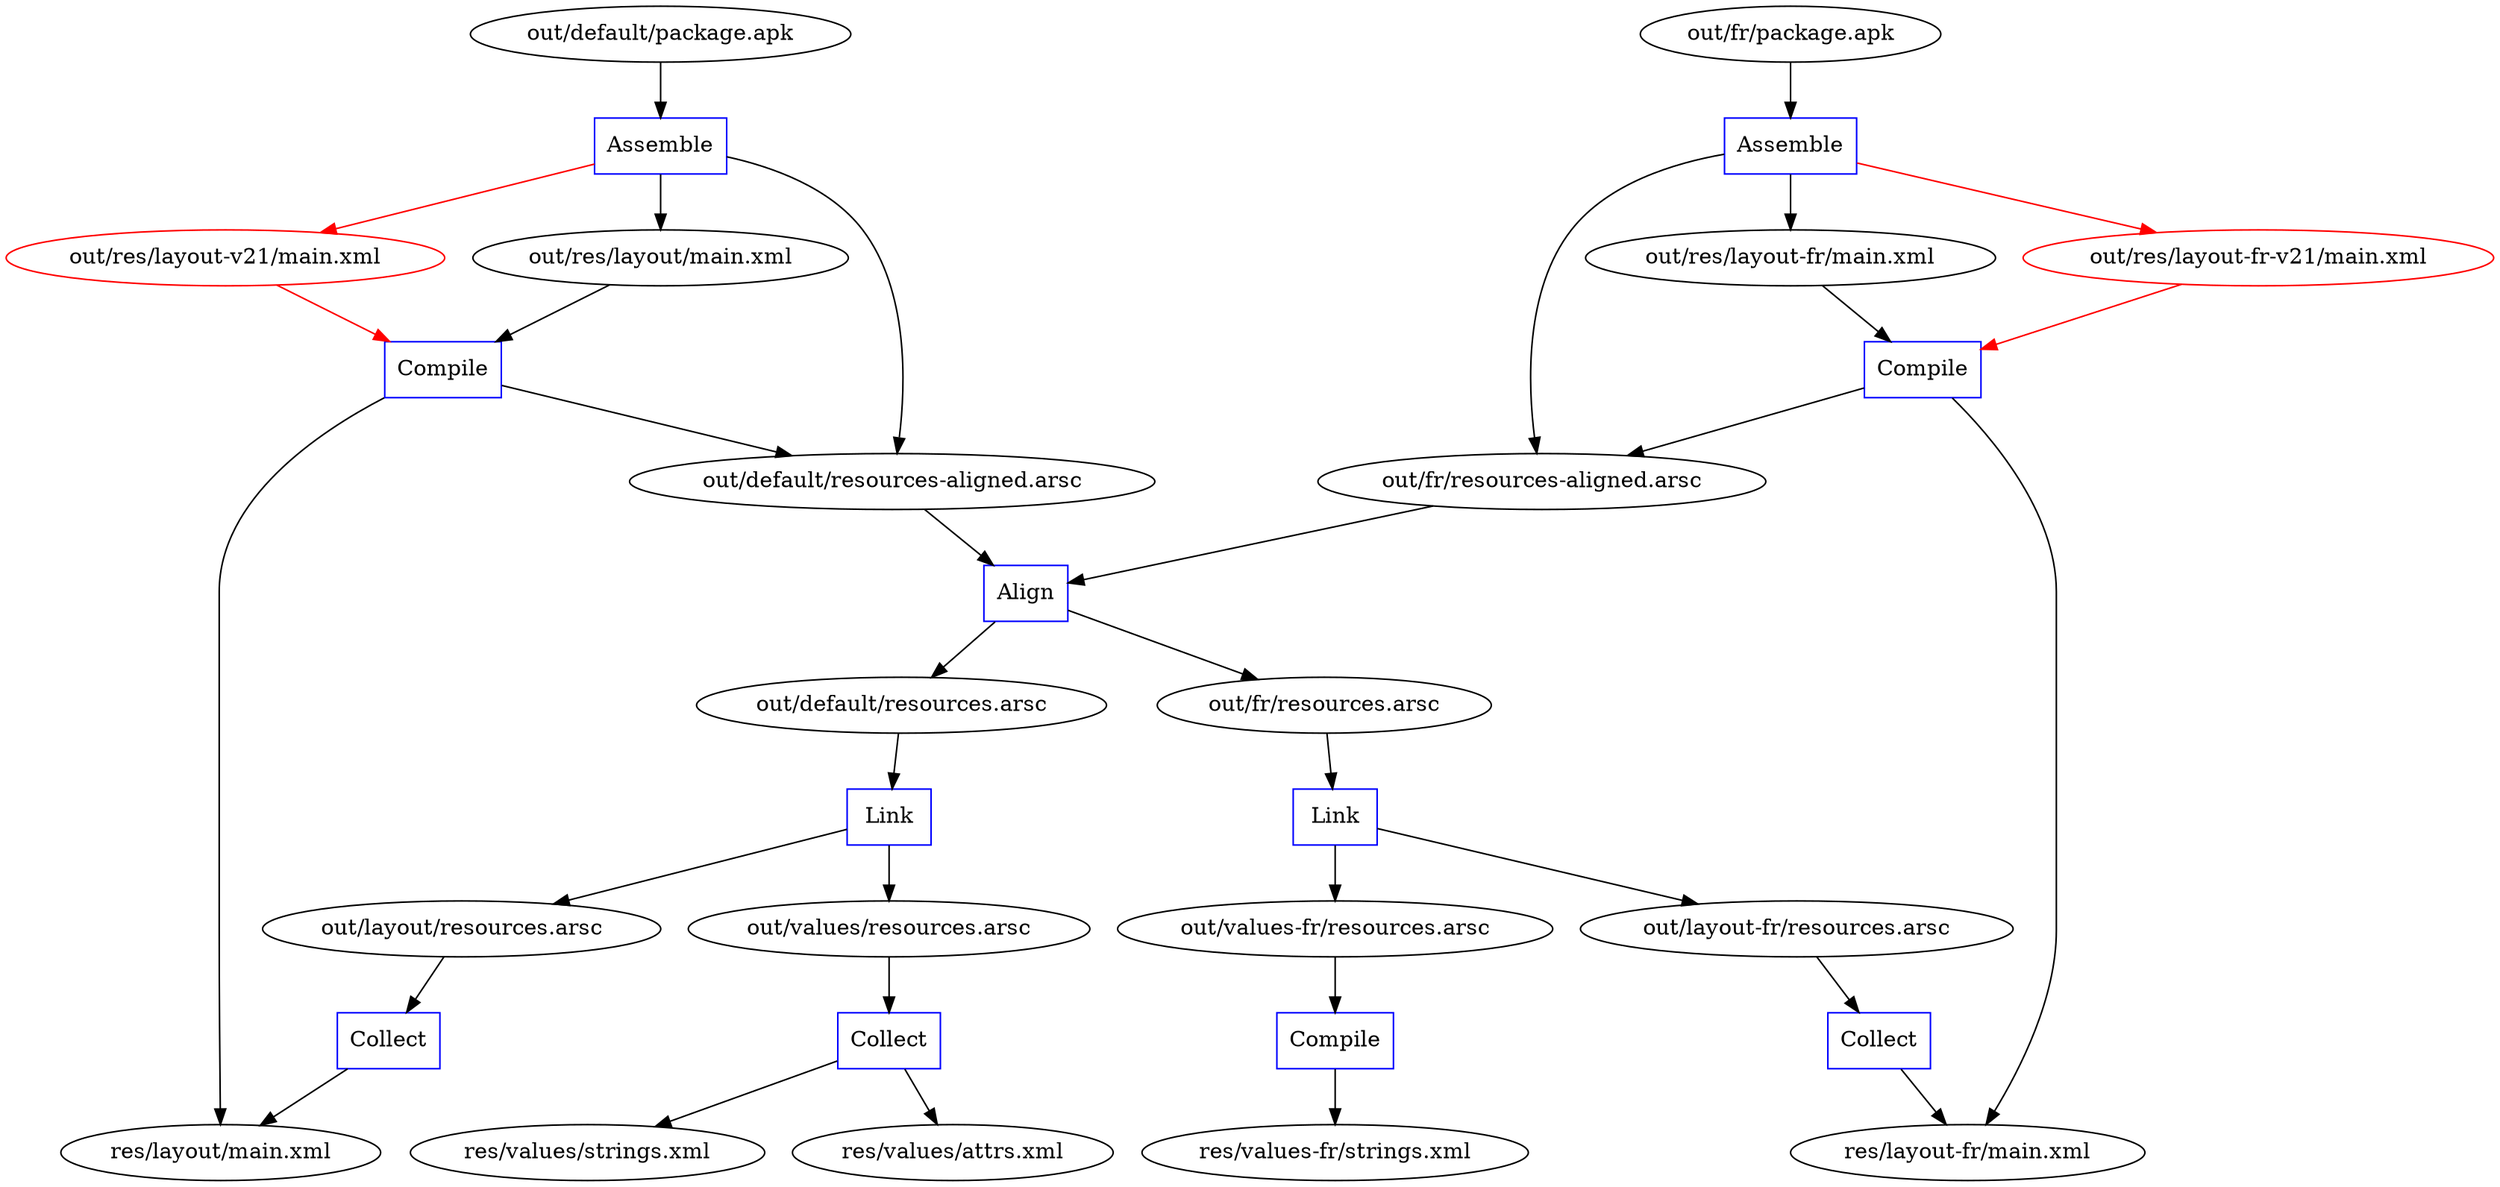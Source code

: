 digraph aapt {
    out_package [label="out/default/package.apk"];
    out_fr_package [label="out/fr/package.apk"];
    out_table_aligned [label="out/default/resources-aligned.arsc"];
    out_table_fr_aligned [label="out/fr/resources-aligned.arsc"];
    out_res_layout_main_xml [label="out/res/layout/main.xml"];
    out_res_layout_v21_main_xml [color=red,label="out/res/layout-v21/main.xml"];
    out_res_layout_fr_main_xml [label="out/res/layout-fr/main.xml"];
    out_res_layout_fr_v21_main_xml [color=red,label="out/res/layout-fr-v21/main.xml"];
    out_table [label="out/default/resources.arsc"];
    out_fr_table [label="out/fr/resources.arsc"];
    out_values_table [label="out/values/resources.arsc"];
    out_layout_table [label="out/layout/resources.arsc"];
    out_values_fr_table [label="out/values-fr/resources.arsc"];
    out_layout_fr_table [label="out/layout-fr/resources.arsc"];
    res_values_strings_xml [label="res/values/strings.xml"];
    res_values_attrs_xml [label="res/values/attrs.xml"];
    res_layout_main_xml [label="res/layout/main.xml"];
    res_layout_fr_main_xml [label="res/layout-fr/main.xml"];
    res_values_fr_strings_xml [label="res/values-fr/strings.xml"];

    out_package -> package_default;
    out_fr_package -> package_fr;

    package_default [shape=box,label="Assemble",color=blue];
    package_default -> out_table_aligned;
    package_default -> out_res_layout_main_xml;
    package_default -> out_res_layout_v21_main_xml [color=red];

    package_fr [shape=box,label="Assemble",color=blue];
    package_fr -> out_table_fr_aligned;
    package_fr -> out_res_layout_fr_main_xml;
    package_fr -> out_res_layout_fr_v21_main_xml [color=red];

    out_table_aligned -> align_tables;
    out_table_fr_aligned -> align_tables;

    align_tables [shape=box,label="Align",color=blue];
    align_tables -> out_table;
    align_tables -> out_fr_table;

    out_table -> link_tables;

    link_tables [shape=box,label="Link",color=blue];
    link_tables -> out_values_table;
    link_tables -> out_layout_table;

    out_values_table -> compile_values;

    compile_values [shape=box,label="Collect",color=blue];
    compile_values -> res_values_strings_xml;
    compile_values -> res_values_attrs_xml;

    out_layout_table -> collect_xml;

    collect_xml [shape=box,label="Collect",color=blue];
    collect_xml -> res_layout_main_xml;

    out_fr_table -> link_fr_tables;

    link_fr_tables [shape=box,label="Link",color=blue];
    link_fr_tables -> out_values_fr_table;
    link_fr_tables -> out_layout_fr_table;

    out_values_fr_table -> compile_values_fr;

    compile_values_fr [shape=box,label="Compile",color=blue];
    compile_values_fr -> res_values_fr_strings_xml;

    out_layout_fr_table -> collect_xml_fr;

    collect_xml_fr [shape=box,label="Collect",color=blue];
    collect_xml_fr -> res_layout_fr_main_xml;

    compile_res_layout_main_xml [shape=box,label="Compile",color=blue];

    out_res_layout_main_xml -> compile_res_layout_main_xml;

    out_res_layout_v21_main_xml -> compile_res_layout_main_xml [color=red];

    compile_res_layout_main_xml -> res_layout_main_xml;
    compile_res_layout_main_xml -> out_table_aligned;

    compile_res_layout_fr_main_xml [shape=box,label="Compile",color=blue];

    out_res_layout_fr_main_xml -> compile_res_layout_fr_main_xml;

    out_res_layout_fr_v21_main_xml -> compile_res_layout_fr_main_xml [color=red];

    compile_res_layout_fr_main_xml -> res_layout_fr_main_xml;
    compile_res_layout_fr_main_xml -> out_table_fr_aligned;
}
